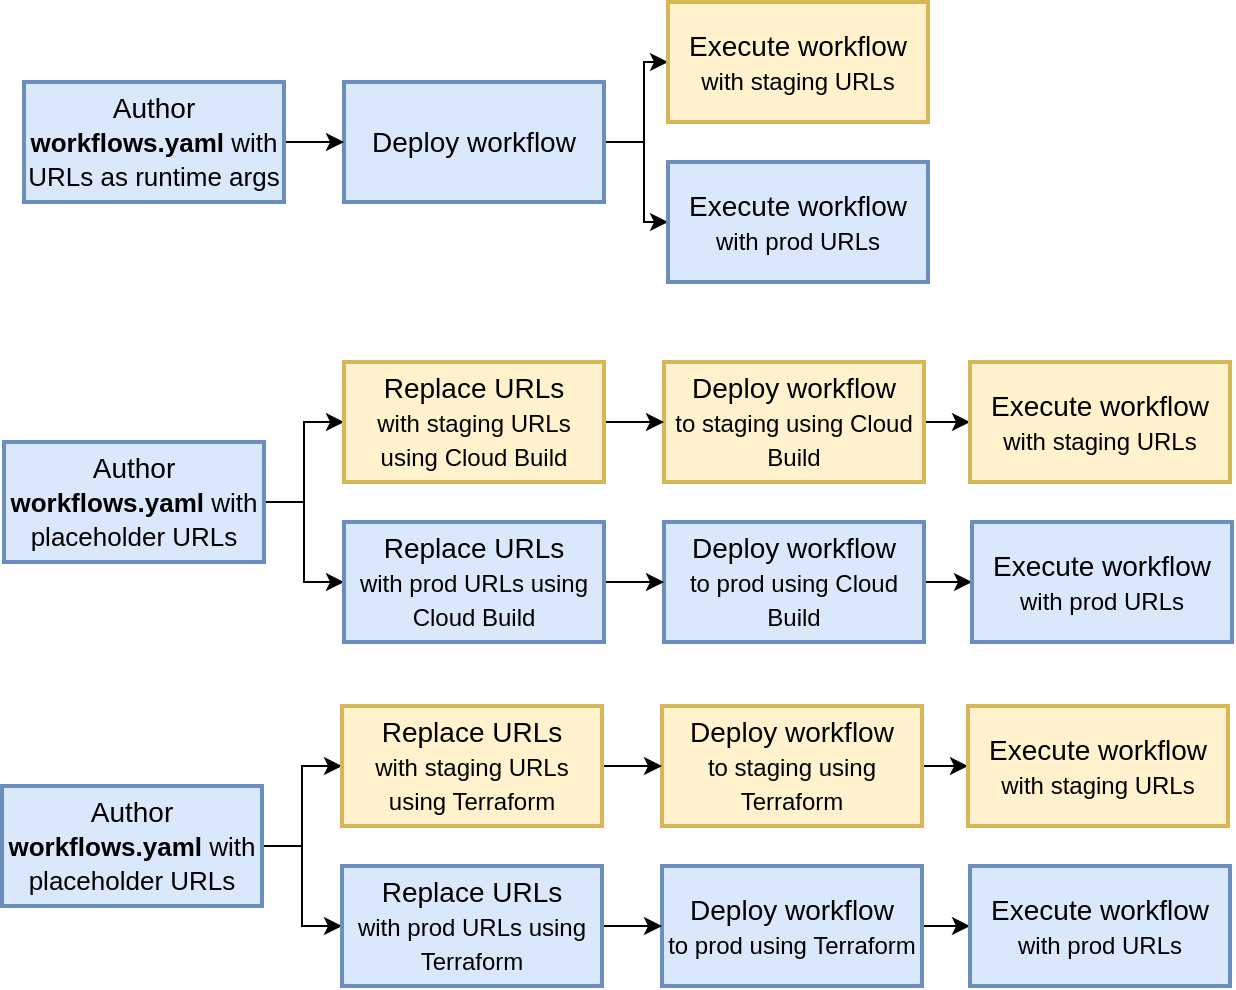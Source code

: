 <mxfile version="20.2.3" type="device"><diagram id="86gbPJVdL4APfPZtZg9_" name="Page-1"><mxGraphModel dx="1627" dy="952" grid="1" gridSize="10" guides="1" tooltips="1" connect="1" arrows="1" fold="1" page="1" pageScale="1" pageWidth="827" pageHeight="1169" math="0" shadow="0"><root><mxCell id="0"/><mxCell id="1" parent="0"/><mxCell id="H-RYoX6NRVsoey-UbwVn-9" value="" style="edgeStyle=orthogonalEdgeStyle;rounded=0;orthogonalLoop=1;jettySize=auto;html=1;fontSize=14;" parent="1" source="H-RYoX6NRVsoey-UbwVn-4" target="H-RYoX6NRVsoey-UbwVn-6" edge="1"><mxGeometry relative="1" as="geometry"/></mxCell><mxCell id="H-RYoX6NRVsoey-UbwVn-10" style="edgeStyle=orthogonalEdgeStyle;rounded=0;orthogonalLoop=1;jettySize=auto;html=1;fontSize=14;" parent="1" source="H-RYoX6NRVsoey-UbwVn-4" target="H-RYoX6NRVsoey-UbwVn-5" edge="1"><mxGeometry relative="1" as="geometry"/></mxCell><mxCell id="H-RYoX6NRVsoey-UbwVn-4" value="&lt;span style=&quot;font-weight: 400;&quot;&gt;&lt;font style=&quot;&quot;&gt;Deploy workflow&lt;/font&gt;&lt;/span&gt;&lt;span style=&quot;font-weight: normal;&quot;&gt;&lt;br&gt;&lt;/span&gt;" style="rounded=0;whiteSpace=wrap;html=1;fontSize=14;strokeWidth=2;fontStyle=1;fillColor=#dae8fc;strokeColor=#6c8ebf;" parent="1" vertex="1"><mxGeometry x="250" y="90" width="130" height="60" as="geometry"/></mxCell><mxCell id="H-RYoX6NRVsoey-UbwVn-5" value="&lt;span style=&quot;font-weight: 400;&quot;&gt;&lt;font style=&quot;&quot;&gt;Execute workflow&lt;br&gt;&lt;/font&gt;&lt;/span&gt;&lt;span style=&quot;font-weight: normal;&quot;&gt;&lt;span style=&quot;font-size: 12px;&quot;&gt;with staging URLs&lt;/span&gt;&lt;br&gt;&lt;/span&gt;" style="rounded=0;whiteSpace=wrap;html=1;fontSize=14;strokeWidth=2;fontStyle=1;fillColor=#fff2cc;strokeColor=#d6b656;" parent="1" vertex="1"><mxGeometry x="412" y="50" width="130" height="60" as="geometry"/></mxCell><mxCell id="H-RYoX6NRVsoey-UbwVn-6" value="&lt;span style=&quot;font-weight: 400;&quot;&gt;&lt;font style=&quot;&quot;&gt;Execute workflow&lt;br&gt;&lt;/font&gt;&lt;/span&gt;&lt;span style=&quot;font-weight: normal;&quot;&gt;&lt;span style=&quot;font-size: 12px;&quot;&gt;with prod URLs&lt;/span&gt;&lt;br&gt;&lt;/span&gt;" style="rounded=0;whiteSpace=wrap;html=1;fontSize=14;strokeWidth=2;fontStyle=1;fillColor=#dae8fc;strokeColor=#6c8ebf;" parent="1" vertex="1"><mxGeometry x="412" y="130" width="130" height="60" as="geometry"/></mxCell><mxCell id="H-RYoX6NRVsoey-UbwVn-8" value="" style="edgeStyle=orthogonalEdgeStyle;rounded=0;orthogonalLoop=1;jettySize=auto;html=1;fontSize=14;" parent="1" source="H-RYoX6NRVsoey-UbwVn-7" target="H-RYoX6NRVsoey-UbwVn-4" edge="1"><mxGeometry relative="1" as="geometry"/></mxCell><mxCell id="H-RYoX6NRVsoey-UbwVn-7" value="&lt;font style=&quot;font-weight: 400;&quot;&gt;Author&lt;br&gt;&lt;/font&gt;&lt;font style=&quot;font-size: 13px;&quot;&gt;workflows.yaml&lt;span style=&quot;font-weight: 400;&quot;&gt; with URLs as runtime args&lt;/span&gt;&lt;/font&gt;&lt;span style=&quot;font-weight: normal;&quot;&gt;&lt;br&gt;&lt;/span&gt;" style="rounded=0;whiteSpace=wrap;html=1;fontSize=14;strokeWidth=2;fontStyle=1;fillColor=#dae8fc;strokeColor=#6c8ebf;" parent="1" vertex="1"><mxGeometry x="90" y="90" width="130" height="60" as="geometry"/></mxCell><mxCell id="H-RYoX6NRVsoey-UbwVn-18" value="" style="edgeStyle=orthogonalEdgeStyle;rounded=0;orthogonalLoop=1;jettySize=auto;html=1;fontSize=12;" parent="1" source="H-RYoX6NRVsoey-UbwVn-11" target="H-RYoX6NRVsoey-UbwVn-14" edge="1"><mxGeometry relative="1" as="geometry"/></mxCell><mxCell id="H-RYoX6NRVsoey-UbwVn-19" value="" style="edgeStyle=orthogonalEdgeStyle;rounded=0;orthogonalLoop=1;jettySize=auto;html=1;fontSize=12;" parent="1" source="H-RYoX6NRVsoey-UbwVn-11" target="H-RYoX6NRVsoey-UbwVn-15" edge="1"><mxGeometry relative="1" as="geometry"/></mxCell><mxCell id="H-RYoX6NRVsoey-UbwVn-11" value="&lt;font style=&quot;font-weight: 400;&quot;&gt;Author&lt;br&gt;&lt;/font&gt;&lt;font style=&quot;font-size: 13px;&quot;&gt;workflows.yaml&lt;span style=&quot;font-weight: 400;&quot;&gt; with placeholder URLs&lt;/span&gt;&lt;/font&gt;&lt;span style=&quot;font-weight: normal;&quot;&gt;&lt;br&gt;&lt;/span&gt;" style="rounded=0;whiteSpace=wrap;html=1;fontSize=14;strokeWidth=2;fontStyle=1;fillColor=#dae8fc;strokeColor=#6c8ebf;" parent="1" vertex="1"><mxGeometry x="80" y="270" width="130" height="60" as="geometry"/></mxCell><mxCell id="H-RYoX6NRVsoey-UbwVn-23" value="" style="edgeStyle=orthogonalEdgeStyle;rounded=0;orthogonalLoop=1;jettySize=auto;html=1;fontSize=12;" parent="1" source="H-RYoX6NRVsoey-UbwVn-12" target="H-RYoX6NRVsoey-UbwVn-16" edge="1"><mxGeometry relative="1" as="geometry"/></mxCell><mxCell id="H-RYoX6NRVsoey-UbwVn-12" value="&lt;span style=&quot;font-weight: 400;&quot;&gt;&lt;font style=&quot;&quot;&gt;Deploy workflow&lt;br&gt;&lt;/font&gt;&lt;/span&gt;&lt;span style=&quot;font-weight: normal;&quot;&gt;&lt;font style=&quot;font-size: 12px;&quot;&gt;to prod using Cloud Build&lt;/font&gt;&lt;br&gt;&lt;/span&gt;" style="rounded=0;whiteSpace=wrap;html=1;fontSize=14;strokeWidth=2;fontStyle=1;fillColor=#dae8fc;strokeColor=#6c8ebf;" parent="1" vertex="1"><mxGeometry x="410" y="310" width="130" height="60" as="geometry"/></mxCell><mxCell id="H-RYoX6NRVsoey-UbwVn-22" value="" style="edgeStyle=orthogonalEdgeStyle;rounded=0;orthogonalLoop=1;jettySize=auto;html=1;fontSize=12;" parent="1" source="H-RYoX6NRVsoey-UbwVn-13" target="H-RYoX6NRVsoey-UbwVn-17" edge="1"><mxGeometry relative="1" as="geometry"/></mxCell><mxCell id="H-RYoX6NRVsoey-UbwVn-13" value="&lt;span style=&quot;font-weight: 400;&quot;&gt;&lt;font style=&quot;&quot;&gt;Deploy workflow&lt;br&gt;&lt;/font&gt;&lt;/span&gt;&lt;span style=&quot;font-weight: normal;&quot;&gt;&lt;font style=&quot;font-size: 12px;&quot;&gt;to staging using Cloud Build&lt;/font&gt;&lt;br&gt;&lt;/span&gt;" style="rounded=0;whiteSpace=wrap;html=1;fontSize=14;strokeWidth=2;fontStyle=1;fillColor=#fff2cc;strokeColor=#d6b656;" parent="1" vertex="1"><mxGeometry x="410" y="230" width="130" height="60" as="geometry"/></mxCell><mxCell id="H-RYoX6NRVsoey-UbwVn-21" value="" style="edgeStyle=orthogonalEdgeStyle;rounded=0;orthogonalLoop=1;jettySize=auto;html=1;fontSize=12;" parent="1" source="H-RYoX6NRVsoey-UbwVn-14" target="H-RYoX6NRVsoey-UbwVn-12" edge="1"><mxGeometry relative="1" as="geometry"/></mxCell><mxCell id="H-RYoX6NRVsoey-UbwVn-14" value="&lt;span style=&quot;font-weight: 400;&quot;&gt;&lt;font style=&quot;&quot;&gt;Replace URLs&lt;br&gt;&lt;/font&gt;&lt;/span&gt;&lt;span style=&quot;font-weight: normal;&quot;&gt;&lt;font style=&quot;font-size: 12px;&quot;&gt;with prod URLs using Cloud Build&lt;/font&gt;&lt;br&gt;&lt;/span&gt;" style="rounded=0;whiteSpace=wrap;html=1;fontSize=14;strokeWidth=2;fontStyle=1;fillColor=#dae8fc;strokeColor=#6c8ebf;" parent="1" vertex="1"><mxGeometry x="250" y="310" width="130" height="60" as="geometry"/></mxCell><mxCell id="H-RYoX6NRVsoey-UbwVn-20" value="" style="edgeStyle=orthogonalEdgeStyle;rounded=0;orthogonalLoop=1;jettySize=auto;html=1;fontSize=12;" parent="1" source="H-RYoX6NRVsoey-UbwVn-15" target="H-RYoX6NRVsoey-UbwVn-13" edge="1"><mxGeometry relative="1" as="geometry"/></mxCell><mxCell id="H-RYoX6NRVsoey-UbwVn-15" value="&lt;span style=&quot;font-weight: 400;&quot;&gt;&lt;font style=&quot;&quot;&gt;Replace URLs&lt;br&gt;&lt;/font&gt;&lt;/span&gt;&lt;span style=&quot;font-weight: normal;&quot;&gt;&lt;font style=&quot;font-size: 12px;&quot;&gt;with staging URLs using Cloud Build&lt;/font&gt;&lt;br&gt;&lt;/span&gt;" style="rounded=0;whiteSpace=wrap;html=1;fontSize=14;strokeWidth=2;fontStyle=1;fillColor=#fff2cc;strokeColor=#d6b656;" parent="1" vertex="1"><mxGeometry x="250" y="230" width="130" height="60" as="geometry"/></mxCell><mxCell id="H-RYoX6NRVsoey-UbwVn-16" value="&lt;span style=&quot;font-weight: 400;&quot;&gt;&lt;font style=&quot;&quot;&gt;Execute workflow&lt;br&gt;&lt;/font&gt;&lt;/span&gt;&lt;span style=&quot;font-weight: normal;&quot;&gt;&lt;font style=&quot;font-size: 12px;&quot;&gt;with prod URLs&lt;/font&gt;&lt;br&gt;&lt;/span&gt;" style="rounded=0;whiteSpace=wrap;html=1;fontSize=14;strokeWidth=2;fontStyle=1;fillColor=#dae8fc;strokeColor=#6c8ebf;" parent="1" vertex="1"><mxGeometry x="564" y="310" width="130" height="60" as="geometry"/></mxCell><mxCell id="H-RYoX6NRVsoey-UbwVn-17" value="&lt;span style=&quot;font-weight: 400;&quot;&gt;&lt;font style=&quot;&quot;&gt;Execute workflow&lt;br&gt;&lt;/font&gt;&lt;/span&gt;&lt;span style=&quot;font-weight: normal;&quot;&gt;&lt;font style=&quot;font-size: 12px;&quot;&gt;with staging URLs&lt;/font&gt;&lt;br&gt;&lt;/span&gt;" style="rounded=0;whiteSpace=wrap;html=1;fontSize=14;strokeWidth=2;fontStyle=1;fillColor=#fff2cc;strokeColor=#d6b656;" parent="1" vertex="1"><mxGeometry x="563" y="230" width="130" height="60" as="geometry"/></mxCell><mxCell id="Pd2Yos2uZ2naFKvJ6KG_-1" value="" style="edgeStyle=orthogonalEdgeStyle;rounded=0;orthogonalLoop=1;jettySize=auto;html=1;fontSize=12;" edge="1" parent="1" source="Pd2Yos2uZ2naFKvJ6KG_-3" target="Pd2Yos2uZ2naFKvJ6KG_-9"><mxGeometry relative="1" as="geometry"/></mxCell><mxCell id="Pd2Yos2uZ2naFKvJ6KG_-2" value="" style="edgeStyle=orthogonalEdgeStyle;rounded=0;orthogonalLoop=1;jettySize=auto;html=1;fontSize=12;" edge="1" parent="1" source="Pd2Yos2uZ2naFKvJ6KG_-3" target="Pd2Yos2uZ2naFKvJ6KG_-11"><mxGeometry relative="1" as="geometry"/></mxCell><mxCell id="Pd2Yos2uZ2naFKvJ6KG_-3" value="&lt;font style=&quot;font-weight: 400;&quot;&gt;Author&lt;br&gt;&lt;/font&gt;&lt;font style=&quot;font-size: 13px;&quot;&gt;workflows.yaml&lt;span style=&quot;font-weight: 400;&quot;&gt; with placeholder URLs&lt;/span&gt;&lt;/font&gt;&lt;span style=&quot;font-weight: normal;&quot;&gt;&lt;br&gt;&lt;/span&gt;" style="rounded=0;whiteSpace=wrap;html=1;fontSize=14;strokeWidth=2;fontStyle=1;fillColor=#dae8fc;strokeColor=#6c8ebf;" vertex="1" parent="1"><mxGeometry x="79" y="442" width="130" height="60" as="geometry"/></mxCell><mxCell id="Pd2Yos2uZ2naFKvJ6KG_-4" value="" style="edgeStyle=orthogonalEdgeStyle;rounded=0;orthogonalLoop=1;jettySize=auto;html=1;fontSize=12;" edge="1" parent="1" source="Pd2Yos2uZ2naFKvJ6KG_-5" target="Pd2Yos2uZ2naFKvJ6KG_-12"><mxGeometry relative="1" as="geometry"/></mxCell><mxCell id="Pd2Yos2uZ2naFKvJ6KG_-5" value="&lt;span style=&quot;font-weight: 400;&quot;&gt;&lt;font style=&quot;&quot;&gt;Deploy workflow&lt;br&gt;&lt;/font&gt;&lt;/span&gt;&lt;span style=&quot;font-weight: normal;&quot;&gt;&lt;font style=&quot;font-size: 12px;&quot;&gt;to prod using Terraform&lt;/font&gt;&lt;br&gt;&lt;/span&gt;" style="rounded=0;whiteSpace=wrap;html=1;fontSize=14;strokeWidth=2;fontStyle=1;fillColor=#dae8fc;strokeColor=#6c8ebf;" vertex="1" parent="1"><mxGeometry x="409" y="482" width="130" height="60" as="geometry"/></mxCell><mxCell id="Pd2Yos2uZ2naFKvJ6KG_-6" value="" style="edgeStyle=orthogonalEdgeStyle;rounded=0;orthogonalLoop=1;jettySize=auto;html=1;fontSize=12;" edge="1" parent="1" source="Pd2Yos2uZ2naFKvJ6KG_-7" target="Pd2Yos2uZ2naFKvJ6KG_-13"><mxGeometry relative="1" as="geometry"/></mxCell><mxCell id="Pd2Yos2uZ2naFKvJ6KG_-7" value="&lt;span style=&quot;font-weight: 400;&quot;&gt;&lt;font style=&quot;&quot;&gt;Deploy workflow&lt;br&gt;&lt;/font&gt;&lt;/span&gt;&lt;span style=&quot;font-weight: normal;&quot;&gt;&lt;font style=&quot;font-size: 12px;&quot;&gt;to staging using Terraform&lt;/font&gt;&lt;br&gt;&lt;/span&gt;" style="rounded=0;whiteSpace=wrap;html=1;fontSize=14;strokeWidth=2;fontStyle=1;fillColor=#fff2cc;strokeColor=#d6b656;" vertex="1" parent="1"><mxGeometry x="409" y="402" width="130" height="60" as="geometry"/></mxCell><mxCell id="Pd2Yos2uZ2naFKvJ6KG_-8" value="" style="edgeStyle=orthogonalEdgeStyle;rounded=0;orthogonalLoop=1;jettySize=auto;html=1;fontSize=12;" edge="1" parent="1" source="Pd2Yos2uZ2naFKvJ6KG_-9" target="Pd2Yos2uZ2naFKvJ6KG_-5"><mxGeometry relative="1" as="geometry"/></mxCell><mxCell id="Pd2Yos2uZ2naFKvJ6KG_-9" value="&lt;span style=&quot;font-weight: 400;&quot;&gt;&lt;font style=&quot;&quot;&gt;Replace URLs&lt;br&gt;&lt;/font&gt;&lt;/span&gt;&lt;span style=&quot;font-weight: normal;&quot;&gt;&lt;font style=&quot;font-size: 12px;&quot;&gt;with prod URLs using Terraform&lt;/font&gt;&lt;br&gt;&lt;/span&gt;" style="rounded=0;whiteSpace=wrap;html=1;fontSize=14;strokeWidth=2;fontStyle=1;fillColor=#dae8fc;strokeColor=#6c8ebf;" vertex="1" parent="1"><mxGeometry x="249" y="482" width="130" height="60" as="geometry"/></mxCell><mxCell id="Pd2Yos2uZ2naFKvJ6KG_-10" value="" style="edgeStyle=orthogonalEdgeStyle;rounded=0;orthogonalLoop=1;jettySize=auto;html=1;fontSize=12;" edge="1" parent="1" source="Pd2Yos2uZ2naFKvJ6KG_-11" target="Pd2Yos2uZ2naFKvJ6KG_-7"><mxGeometry relative="1" as="geometry"/></mxCell><mxCell id="Pd2Yos2uZ2naFKvJ6KG_-11" value="&lt;span style=&quot;font-weight: 400;&quot;&gt;&lt;font style=&quot;&quot;&gt;Replace URLs&lt;br&gt;&lt;/font&gt;&lt;/span&gt;&lt;span style=&quot;font-weight: normal;&quot;&gt;&lt;font style=&quot;font-size: 12px;&quot;&gt;with staging URLs using Terraform&lt;/font&gt;&lt;br&gt;&lt;/span&gt;" style="rounded=0;whiteSpace=wrap;html=1;fontSize=14;strokeWidth=2;fontStyle=1;fillColor=#fff2cc;strokeColor=#d6b656;" vertex="1" parent="1"><mxGeometry x="249" y="402" width="130" height="60" as="geometry"/></mxCell><mxCell id="Pd2Yos2uZ2naFKvJ6KG_-12" value="&lt;span style=&quot;font-weight: 400;&quot;&gt;&lt;font style=&quot;&quot;&gt;Execute workflow&lt;br&gt;&lt;/font&gt;&lt;/span&gt;&lt;span style=&quot;font-weight: normal;&quot;&gt;&lt;font style=&quot;font-size: 12px;&quot;&gt;with prod URLs&lt;/font&gt;&lt;br&gt;&lt;/span&gt;" style="rounded=0;whiteSpace=wrap;html=1;fontSize=14;strokeWidth=2;fontStyle=1;fillColor=#dae8fc;strokeColor=#6c8ebf;" vertex="1" parent="1"><mxGeometry x="563" y="482" width="130" height="60" as="geometry"/></mxCell><mxCell id="Pd2Yos2uZ2naFKvJ6KG_-13" value="&lt;span style=&quot;font-weight: 400;&quot;&gt;&lt;font style=&quot;&quot;&gt;Execute workflow&lt;br&gt;&lt;/font&gt;&lt;/span&gt;&lt;span style=&quot;font-weight: normal;&quot;&gt;&lt;font style=&quot;font-size: 12px;&quot;&gt;with staging URLs&lt;/font&gt;&lt;br&gt;&lt;/span&gt;" style="rounded=0;whiteSpace=wrap;html=1;fontSize=14;strokeWidth=2;fontStyle=1;fillColor=#fff2cc;strokeColor=#d6b656;" vertex="1" parent="1"><mxGeometry x="562" y="402" width="130" height="60" as="geometry"/></mxCell></root></mxGraphModel></diagram></mxfile>